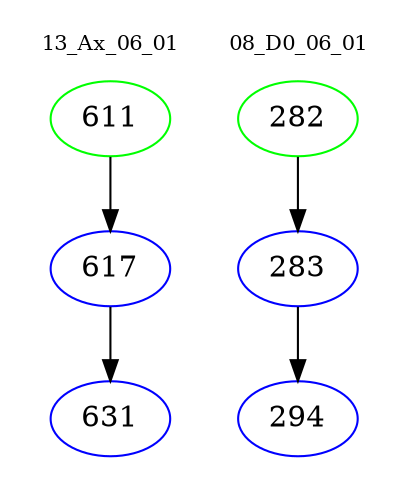 digraph{
subgraph cluster_0 {
color = white
label = "13_Ax_06_01";
fontsize=10;
T0_611 [label="611", color="green"]
T0_611 -> T0_617 [color="black"]
T0_617 [label="617", color="blue"]
T0_617 -> T0_631 [color="black"]
T0_631 [label="631", color="blue"]
}
subgraph cluster_1 {
color = white
label = "08_D0_06_01";
fontsize=10;
T1_282 [label="282", color="green"]
T1_282 -> T1_283 [color="black"]
T1_283 [label="283", color="blue"]
T1_283 -> T1_294 [color="black"]
T1_294 [label="294", color="blue"]
}
}
